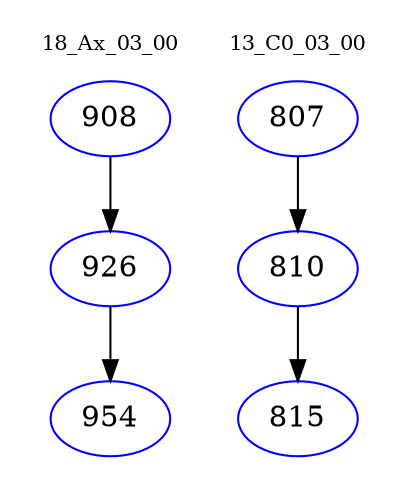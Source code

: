 digraph{
subgraph cluster_0 {
color = white
label = "18_Ax_03_00";
fontsize=10;
T0_908 [label="908", color="blue"]
T0_908 -> T0_926 [color="black"]
T0_926 [label="926", color="blue"]
T0_926 -> T0_954 [color="black"]
T0_954 [label="954", color="blue"]
}
subgraph cluster_1 {
color = white
label = "13_C0_03_00";
fontsize=10;
T1_807 [label="807", color="blue"]
T1_807 -> T1_810 [color="black"]
T1_810 [label="810", color="blue"]
T1_810 -> T1_815 [color="black"]
T1_815 [label="815", color="blue"]
}
}
